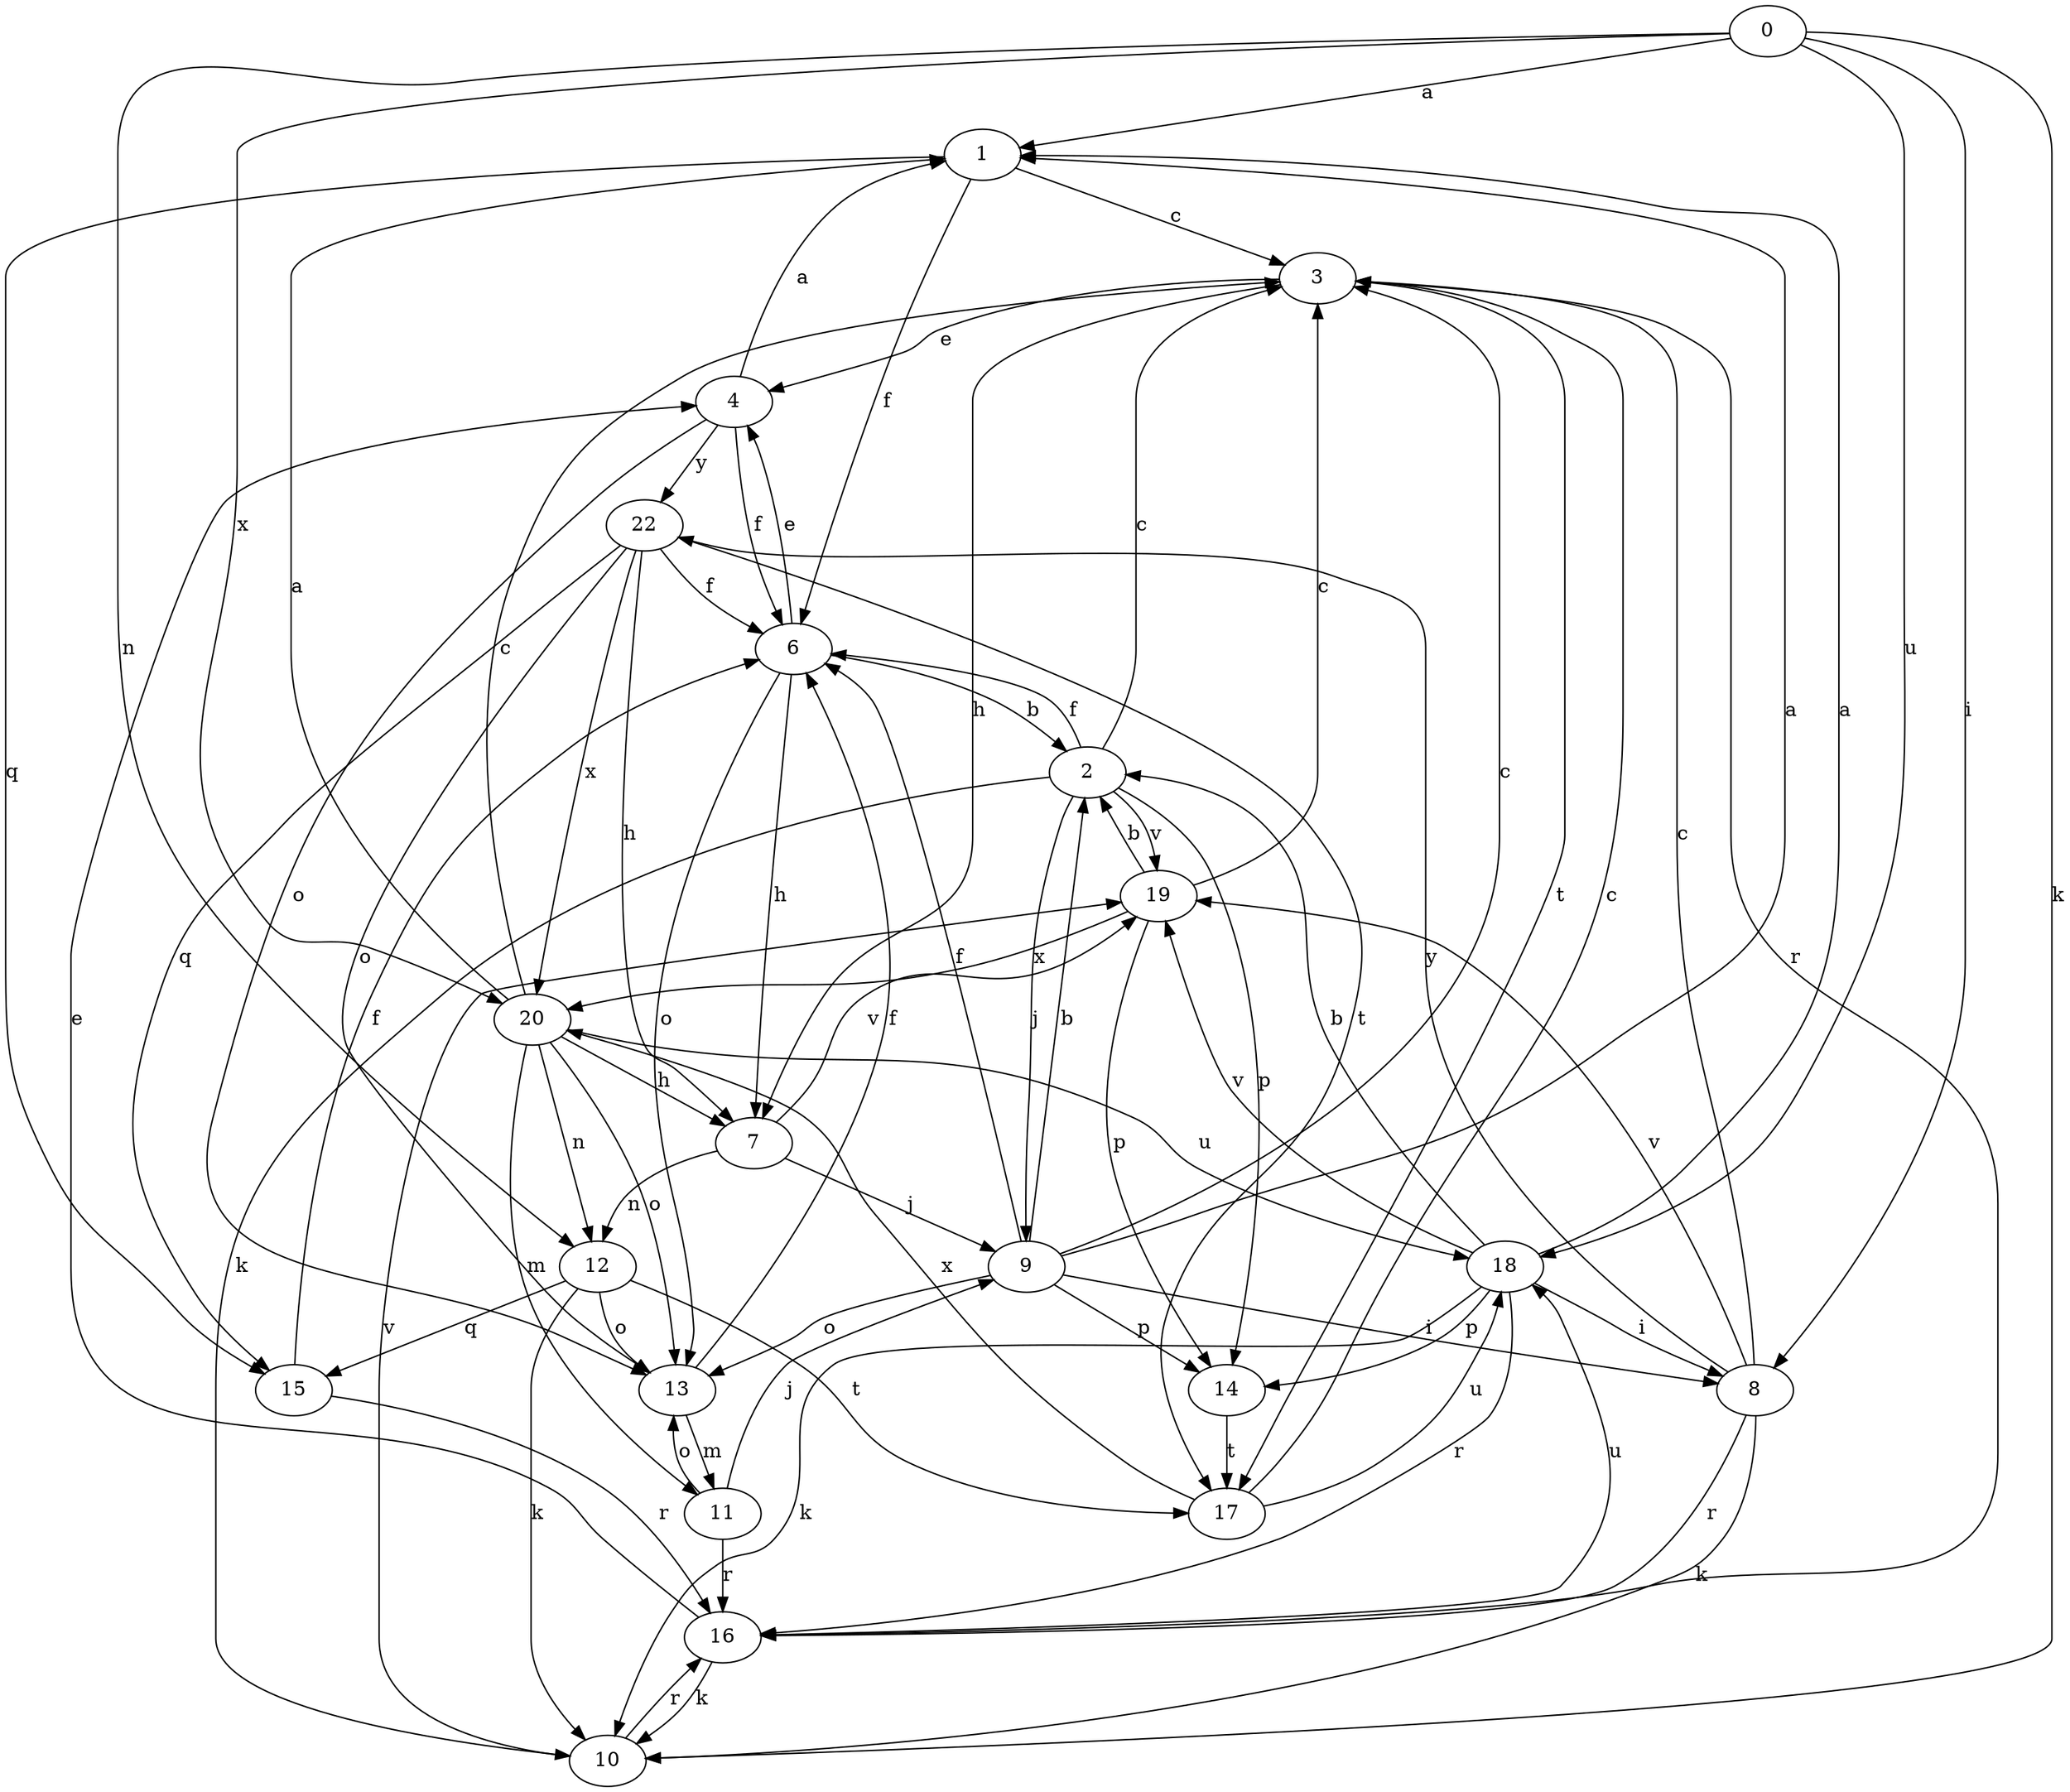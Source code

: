 strict digraph  {
1;
2;
3;
4;
6;
7;
8;
9;
10;
11;
12;
13;
14;
15;
16;
17;
18;
19;
20;
0;
22;
1 -> 3  [label=c];
1 -> 6  [label=f];
1 -> 15  [label=q];
2 -> 3  [label=c];
2 -> 6  [label=f];
2 -> 9  [label=j];
2 -> 10  [label=k];
2 -> 14  [label=p];
2 -> 19  [label=v];
3 -> 4  [label=e];
3 -> 7  [label=h];
3 -> 16  [label=r];
3 -> 17  [label=t];
4 -> 1  [label=a];
4 -> 6  [label=f];
4 -> 13  [label=o];
4 -> 22  [label=y];
6 -> 2  [label=b];
6 -> 4  [label=e];
6 -> 7  [label=h];
6 -> 13  [label=o];
7 -> 9  [label=j];
7 -> 12  [label=n];
7 -> 19  [label=v];
8 -> 3  [label=c];
8 -> 10  [label=k];
8 -> 16  [label=r];
8 -> 19  [label=v];
8 -> 22  [label=y];
9 -> 1  [label=a];
9 -> 2  [label=b];
9 -> 3  [label=c];
9 -> 6  [label=f];
9 -> 8  [label=i];
9 -> 13  [label=o];
9 -> 14  [label=p];
10 -> 16  [label=r];
10 -> 19  [label=v];
11 -> 9  [label=j];
11 -> 13  [label=o];
11 -> 16  [label=r];
12 -> 10  [label=k];
12 -> 13  [label=o];
12 -> 15  [label=q];
12 -> 17  [label=t];
13 -> 6  [label=f];
13 -> 11  [label=m];
14 -> 17  [label=t];
15 -> 6  [label=f];
15 -> 16  [label=r];
16 -> 4  [label=e];
16 -> 10  [label=k];
16 -> 18  [label=u];
17 -> 3  [label=c];
17 -> 18  [label=u];
17 -> 20  [label=x];
18 -> 1  [label=a];
18 -> 2  [label=b];
18 -> 8  [label=i];
18 -> 10  [label=k];
18 -> 14  [label=p];
18 -> 16  [label=r];
18 -> 19  [label=v];
19 -> 2  [label=b];
19 -> 3  [label=c];
19 -> 14  [label=p];
19 -> 20  [label=x];
20 -> 1  [label=a];
20 -> 3  [label=c];
20 -> 7  [label=h];
20 -> 11  [label=m];
20 -> 12  [label=n];
20 -> 13  [label=o];
20 -> 18  [label=u];
0 -> 1  [label=a];
0 -> 8  [label=i];
0 -> 10  [label=k];
0 -> 12  [label=n];
0 -> 18  [label=u];
0 -> 20  [label=x];
22 -> 6  [label=f];
22 -> 7  [label=h];
22 -> 13  [label=o];
22 -> 15  [label=q];
22 -> 17  [label=t];
22 -> 20  [label=x];
}
